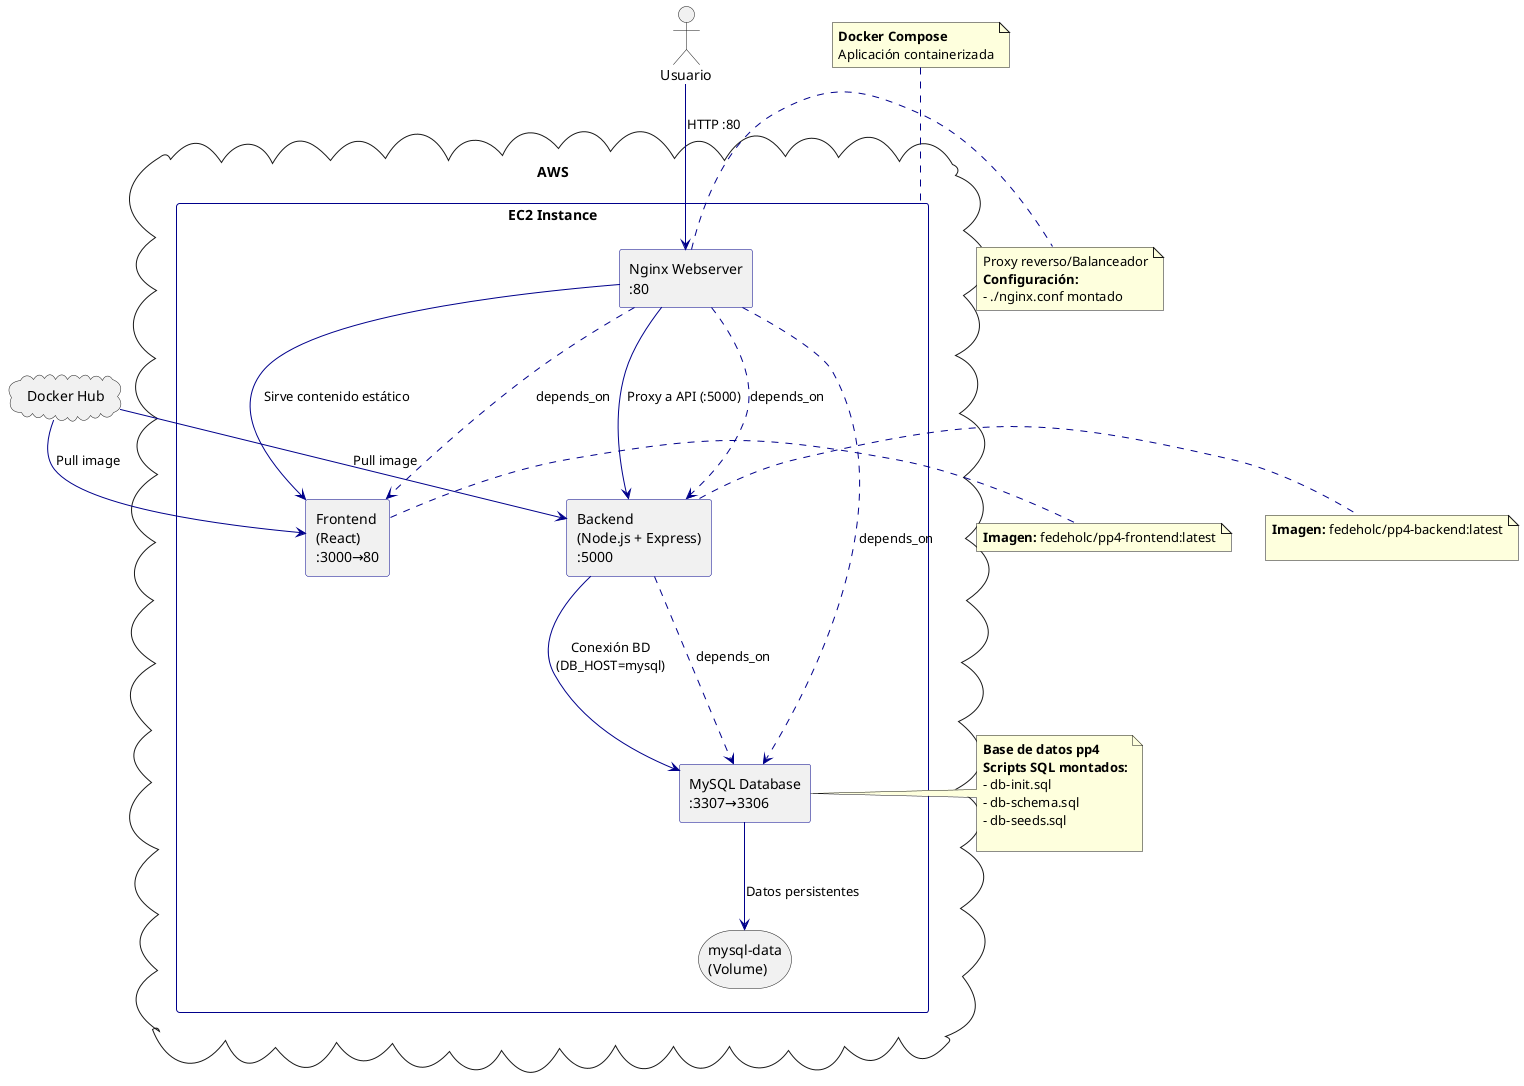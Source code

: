 @startuml Docker Compose Architecture

skinparam rectangle {
   
    BorderColor DarkBlue
}

skinparam arrow {
    Color DarkBlue
}

cloud "AWS" as aws {
    rectangle "EC2 Instance" as ec2 {
        
        rectangle "Nginx Webserver\n:80" as nginx
        
        rectangle "Frontend\n(React)\n:3000→80" as frontend
        
        rectangle "Backend\n(Node.js + Express)\n:5000" as backend
        
        rectangle "MySQL Database\n:3307→3306" as mysql
        
        storage "mysql-data\n(Volume)" as volume
    }
}

cloud "Docker Hub" as dockerhub

actor "Usuario" as user

' Conexiones principales
user --> nginx : "HTTP :80"
nginx --> frontend : "Sirve contenido estático"
nginx --> backend : "Proxy a API (:5000)"
backend --> mysql : "Conexión BD\n(DB_HOST=mysql)"

' Datos persistentes
mysql --> volume : "Datos persistentes"

' Imágenes desde Docker Hub
dockerhub --> frontend : "Pull image"
dockerhub --> backend : "Pull image"

' Dependencias (representadas con líneas punteadas)
nginx -.-> backend : depends_on
nginx -.-> frontend : depends_on
nginx -.-> mysql : depends_on
backend -.-> mysql : depends_on

note right of nginx
Proxy reverso/Balanceador
**Configuración:**
- ./nginx.conf montado
end note

note right of frontend
**Imagen:** fedeholc/pp4-frontend:latest
end note

note right of backend
**Imagen:** fedeholc/pp4-backend:latest

end note

note right of mysql
**Base de datos pp4**
**Scripts SQL montados:**
- db-init.sql
- db-schema.sql
- db-seeds.sql
 
end note

note top of ec2
**Docker Compose**
Aplicación containerizada
end note

@enduml